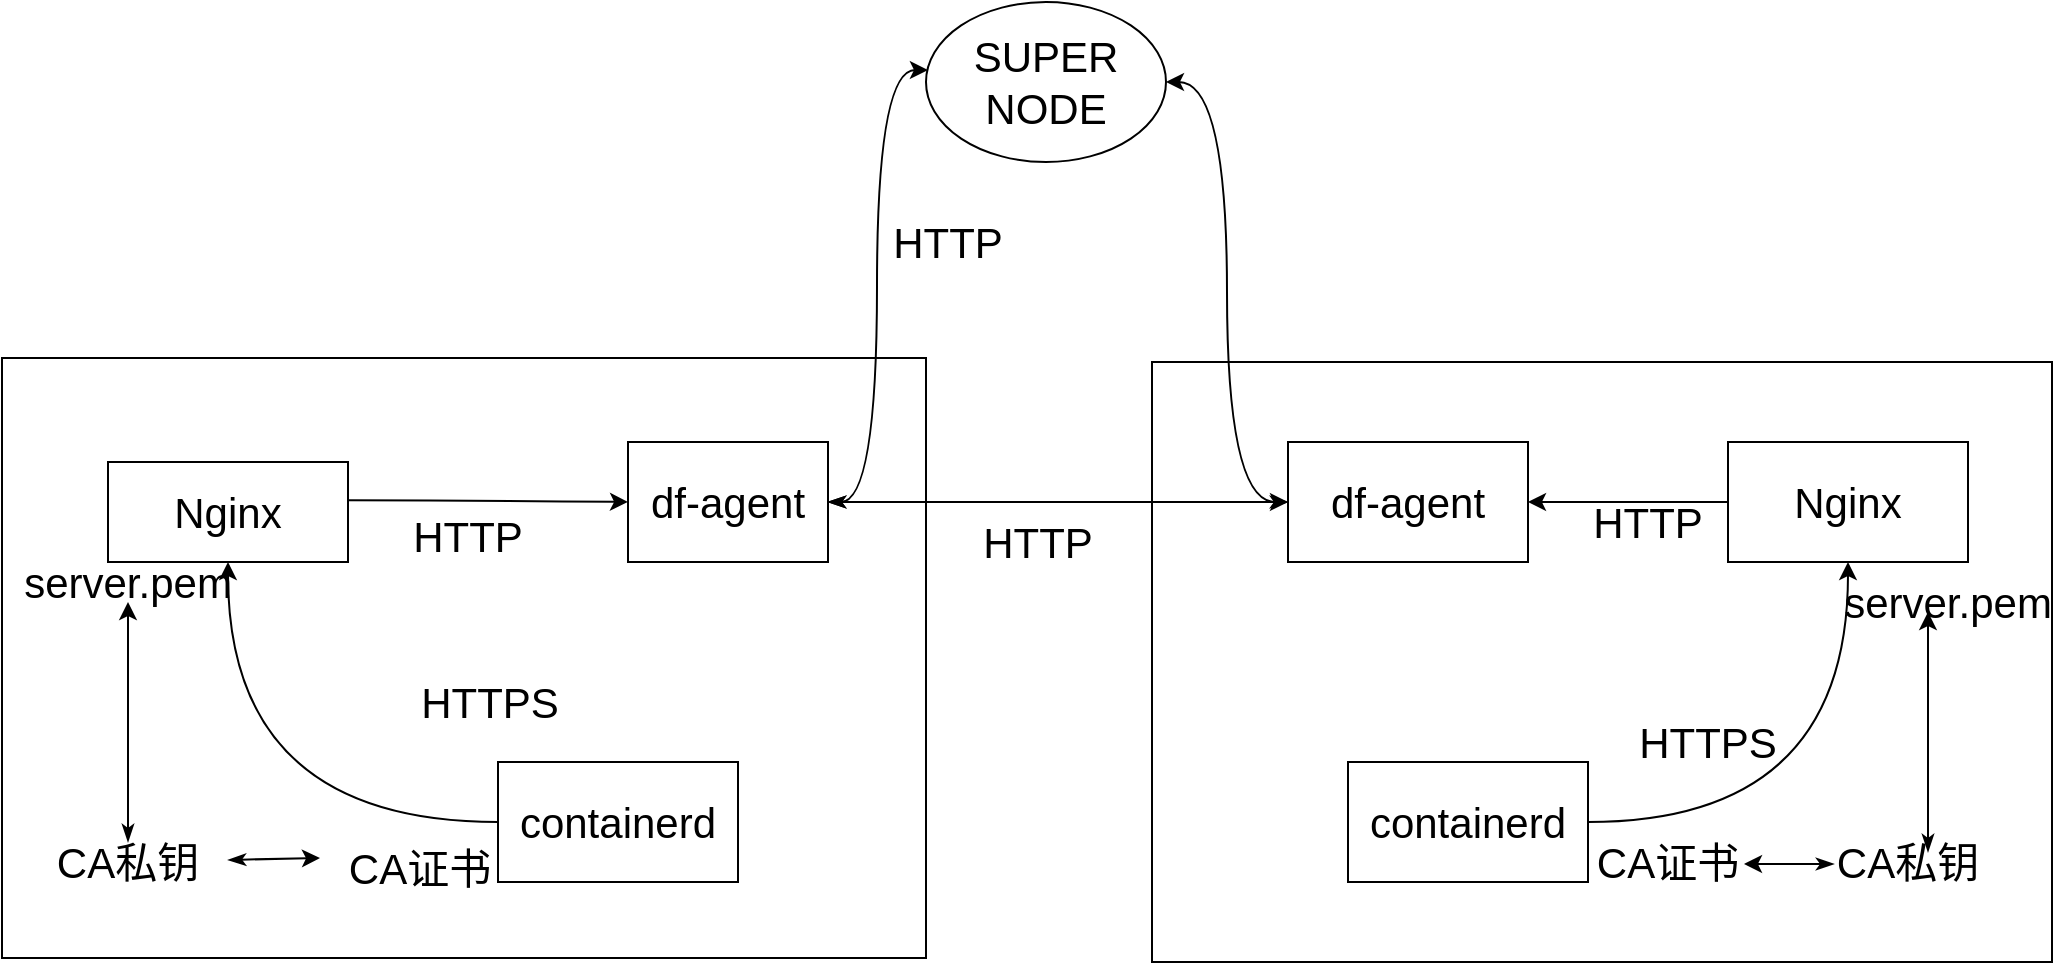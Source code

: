 <mxfile version="14.4.2" type="github"><diagram id="R01wft158vbQmm74aDQF" name="Page-1"><mxGraphModel dx="1298" dy="866" grid="0" gridSize="10" guides="1" tooltips="1" connect="1" arrows="1" fold="1" page="1" pageScale="1" pageWidth="1169" pageHeight="1654" math="0" shadow="0"><root><mxCell id="0"/><mxCell id="1" parent="0"/><mxCell id="eTNIorQroeMTjOkEpIiX-3" value="" style="rounded=0;whiteSpace=wrap;html=1;fontSize=21;" parent="1" vertex="1"><mxGeometry x="662" y="290" width="450" height="300" as="geometry"/></mxCell><mxCell id="eTNIorQroeMTjOkEpIiX-9" style="edgeStyle=orthogonalEdgeStyle;rounded=0;orthogonalLoop=1;jettySize=auto;html=1;curved=1;fontSize=21;" parent="1" source="eTNIorQroeMTjOkEpIiX-1" target="eTNIorQroeMTjOkEpIiX-2" edge="1"><mxGeometry relative="1" as="geometry"/></mxCell><mxCell id="eTNIorQroeMTjOkEpIiX-1" value="containerd" style="rounded=0;whiteSpace=wrap;html=1;fontSize=21;" parent="1" vertex="1"><mxGeometry x="760" y="490" width="120" height="60" as="geometry"/></mxCell><mxCell id="eTNIorQroeMTjOkEpIiX-12" style="edgeStyle=orthogonalEdgeStyle;curved=1;rounded=0;orthogonalLoop=1;jettySize=auto;html=1;exitX=0;exitY=0.5;exitDx=0;exitDy=0;entryX=1;entryY=0.5;entryDx=0;entryDy=0;fontSize=21;" parent="1" source="eTNIorQroeMTjOkEpIiX-2" target="eTNIorQroeMTjOkEpIiX-6" edge="1"><mxGeometry relative="1" as="geometry"/></mxCell><mxCell id="eTNIorQroeMTjOkEpIiX-2" value="Nginx" style="rounded=0;whiteSpace=wrap;html=1;fontSize=21;" parent="1" vertex="1"><mxGeometry x="950" y="330" width="120" height="60" as="geometry"/></mxCell><mxCell id="eTNIorQroeMTjOkEpIiX-4" style="edgeStyle=orthogonalEdgeStyle;rounded=0;orthogonalLoop=1;jettySize=auto;html=1;exitX=0.5;exitY=1;exitDx=0;exitDy=0;fontSize=21;" parent="1" source="eTNIorQroeMTjOkEpIiX-2" target="eTNIorQroeMTjOkEpIiX-2" edge="1"><mxGeometry relative="1" as="geometry"/></mxCell><mxCell id="eTNIorQroeMTjOkEpIiX-5" style="edgeStyle=orthogonalEdgeStyle;rounded=0;orthogonalLoop=1;jettySize=auto;html=1;exitX=0.5;exitY=1;exitDx=0;exitDy=0;fontSize=21;" parent="1" edge="1"><mxGeometry relative="1" as="geometry"><mxPoint x="1010" y="460" as="sourcePoint"/><mxPoint x="1010" y="460" as="targetPoint"/></mxGeometry></mxCell><mxCell id="eTNIorQroeMTjOkEpIiX-26" style="edgeStyle=orthogonalEdgeStyle;curved=1;rounded=0;orthogonalLoop=1;jettySize=auto;html=1;entryX=1;entryY=0.5;entryDx=0;entryDy=0;startArrow=classicThin;startFill=1;fontSize=21;" parent="1" source="eTNIorQroeMTjOkEpIiX-6" target="eTNIorQroeMTjOkEpIiX-25" edge="1"><mxGeometry relative="1" as="geometry"/></mxCell><mxCell id="eTNIorQroeMTjOkEpIiX-6" value="df-agent" style="rounded=0;whiteSpace=wrap;html=1;fontSize=21;" parent="1" vertex="1"><mxGeometry x="730" y="330" width="120" height="60" as="geometry"/></mxCell><mxCell id="eTNIorQroeMTjOkEpIiX-10" value="HTTPS" style="text;html=1;strokeColor=none;fillColor=none;align=center;verticalAlign=middle;whiteSpace=wrap;rounded=0;fontSize=21;" parent="1" vertex="1"><mxGeometry x="920" y="470" width="40" height="20" as="geometry"/></mxCell><mxCell id="eTNIorQroeMTjOkEpIiX-13" value="HTTP" style="text;html=1;strokeColor=none;fillColor=none;align=center;verticalAlign=middle;whiteSpace=wrap;rounded=0;fontSize=21;" parent="1" vertex="1"><mxGeometry x="890" y="360" width="40" height="20" as="geometry"/></mxCell><mxCell id="eTNIorQroeMTjOkEpIiX-14" value="" style="rounded=0;whiteSpace=wrap;html=1;fontSize=21;" parent="1" vertex="1"><mxGeometry x="87" y="288" width="462" height="300" as="geometry"/></mxCell><mxCell id="eTNIorQroeMTjOkEpIiX-15" style="edgeStyle=orthogonalEdgeStyle;rounded=0;orthogonalLoop=1;jettySize=auto;html=1;curved=1;exitX=0;exitY=0.5;exitDx=0;exitDy=0;fontSize=21;" parent="1" source="eTNIorQroeMTjOkEpIiX-16" target="eTNIorQroeMTjOkEpIiX-18" edge="1"><mxGeometry relative="1" as="geometry"/></mxCell><mxCell id="eTNIorQroeMTjOkEpIiX-16" value="containerd" style="rounded=0;whiteSpace=wrap;html=1;fontSize=21;" parent="1" vertex="1"><mxGeometry x="335" y="490" width="120" height="60" as="geometry"/></mxCell><mxCell id="eTNIorQroeMTjOkEpIiX-17" style="edgeStyle=orthogonalEdgeStyle;curved=1;rounded=0;orthogonalLoop=1;jettySize=auto;html=1;exitX=0.992;exitY=0.383;exitDx=0;exitDy=0;entryX=0;entryY=0.5;entryDx=0;entryDy=0;exitPerimeter=0;fontSize=21;" parent="1" source="eTNIorQroeMTjOkEpIiX-18" target="eTNIorQroeMTjOkEpIiX-21" edge="1"><mxGeometry relative="1" as="geometry"/></mxCell><mxCell id="eTNIorQroeMTjOkEpIiX-18" value="Nginx" style="rounded=0;whiteSpace=wrap;html=1;fontSize=21;" parent="1" vertex="1"><mxGeometry x="140" y="340" width="120" height="50" as="geometry"/></mxCell><mxCell id="eTNIorQroeMTjOkEpIiX-19" style="edgeStyle=orthogonalEdgeStyle;rounded=0;orthogonalLoop=1;jettySize=auto;html=1;exitX=0.5;exitY=1;exitDx=0;exitDy=0;fontSize=21;" parent="1" source="eTNIorQroeMTjOkEpIiX-18" target="eTNIorQroeMTjOkEpIiX-18" edge="1"><mxGeometry relative="1" as="geometry"/></mxCell><mxCell id="eTNIorQroeMTjOkEpIiX-20" style="edgeStyle=orthogonalEdgeStyle;rounded=0;orthogonalLoop=1;jettySize=auto;html=1;exitX=0.5;exitY=1;exitDx=0;exitDy=0;fontSize=21;" parent="1" edge="1"><mxGeometry relative="1" as="geometry"><mxPoint x="505" y="460" as="sourcePoint"/><mxPoint x="505" y="460" as="targetPoint"/></mxGeometry></mxCell><mxCell id="eTNIorQroeMTjOkEpIiX-24" style="edgeStyle=orthogonalEdgeStyle;curved=1;rounded=0;orthogonalLoop=1;jettySize=auto;html=1;entryX=0;entryY=0.5;entryDx=0;entryDy=0;startArrow=classicThin;startFill=1;fontSize=21;" parent="1" source="eTNIorQroeMTjOkEpIiX-21" target="eTNIorQroeMTjOkEpIiX-6" edge="1"><mxGeometry relative="1" as="geometry"/></mxCell><mxCell id="eTNIorQroeMTjOkEpIiX-27" style="edgeStyle=orthogonalEdgeStyle;curved=1;rounded=0;orthogonalLoop=1;jettySize=auto;html=1;entryX=0.008;entryY=0.425;entryDx=0;entryDy=0;entryPerimeter=0;startArrow=classicThin;startFill=1;fontSize=21;" parent="1" source="eTNIorQroeMTjOkEpIiX-21" target="eTNIorQroeMTjOkEpIiX-25" edge="1"><mxGeometry relative="1" as="geometry"/></mxCell><mxCell id="eTNIorQroeMTjOkEpIiX-21" value="df-agent" style="rounded=0;whiteSpace=wrap;html=1;fontSize=21;" parent="1" vertex="1"><mxGeometry x="400" y="330" width="100" height="60" as="geometry"/></mxCell><mxCell id="eTNIorQroeMTjOkEpIiX-22" value="HTTPS" style="text;html=1;strokeColor=none;fillColor=none;align=center;verticalAlign=middle;whiteSpace=wrap;rounded=0;fontSize=21;" parent="1" vertex="1"><mxGeometry x="311" y="450" width="40" height="20" as="geometry"/></mxCell><mxCell id="eTNIorQroeMTjOkEpIiX-23" value="HTTP" style="text;html=1;strokeColor=none;fillColor=none;align=center;verticalAlign=middle;whiteSpace=wrap;rounded=0;fontSize=21;" parent="1" vertex="1"><mxGeometry x="300" y="367" width="40" height="20" as="geometry"/></mxCell><mxCell id="eTNIorQroeMTjOkEpIiX-25" value="SUPER NODE" style="ellipse;whiteSpace=wrap;html=1;fontSize=21;" parent="1" vertex="1"><mxGeometry x="549" y="110" width="120" height="80" as="geometry"/></mxCell><mxCell id="eTNIorQroeMTjOkEpIiX-28" value="HTTP" style="text;html=1;strokeColor=none;fillColor=none;align=center;verticalAlign=middle;whiteSpace=wrap;rounded=0;fontSize=21;" parent="1" vertex="1"><mxGeometry x="540" y="220" width="40" height="20" as="geometry"/></mxCell><mxCell id="eTNIorQroeMTjOkEpIiX-29" value="HTTP" style="text;html=1;strokeColor=none;fillColor=none;align=center;verticalAlign=middle;whiteSpace=wrap;rounded=0;fontSize=21;" parent="1" vertex="1"><mxGeometry x="585" y="370" width="40" height="20" as="geometry"/></mxCell><mxCell id="eTNIorQroeMTjOkEpIiX-34" style="edgeStyle=none;rounded=0;orthogonalLoop=1;jettySize=auto;html=1;entryX=0.5;entryY=1;entryDx=0;entryDy=0;startArrow=classicThin;startFill=1;exitX=0.5;exitY=0;exitDx=0;exitDy=0;fontSize=21;" parent="1" source="eTNIorQroeMTjOkEpIiX-37" target="eTNIorQroeMTjOkEpIiX-32" edge="1"><mxGeometry relative="1" as="geometry"/></mxCell><mxCell id="eTNIorQroeMTjOkEpIiX-30" value="CA证书" style="text;html=1;strokeColor=none;fillColor=none;align=center;verticalAlign=middle;whiteSpace=wrap;rounded=0;fontSize=21;" parent="1" vertex="1"><mxGeometry x="246" y="533" width="100" height="20" as="geometry"/></mxCell><mxCell id="eTNIorQroeMTjOkEpIiX-31" value="CA证书" style="text;html=1;strokeColor=none;fillColor=none;align=center;verticalAlign=middle;whiteSpace=wrap;rounded=0;fontSize=21;" parent="1" vertex="1"><mxGeometry x="870" y="530" width="100" height="20" as="geometry"/></mxCell><mxCell id="eTNIorQroeMTjOkEpIiX-32" value="server.pem" style="text;html=1;strokeColor=none;fillColor=none;align=center;verticalAlign=middle;whiteSpace=wrap;rounded=0;fontSize=21;" parent="1" vertex="1"><mxGeometry x="100" y="390" width="100" height="20" as="geometry"/></mxCell><mxCell id="eTNIorQroeMTjOkEpIiX-36" value="server.pem" style="text;html=1;strokeColor=none;fillColor=none;align=center;verticalAlign=middle;whiteSpace=wrap;rounded=0;fontSize=21;" parent="1" vertex="1"><mxGeometry x="1010" y="400" width="100" height="20" as="geometry"/></mxCell><mxCell id="eTNIorQroeMTjOkEpIiX-37" value="CA私钥" style="text;html=1;strokeColor=none;fillColor=none;align=center;verticalAlign=middle;whiteSpace=wrap;rounded=0;fontSize=21;" parent="1" vertex="1"><mxGeometry x="100" y="530" width="100" height="20" as="geometry"/></mxCell><mxCell id="eTNIorQroeMTjOkEpIiX-38" value="CA私钥" style="text;html=1;strokeColor=none;fillColor=none;align=center;verticalAlign=middle;whiteSpace=wrap;rounded=0;fontSize=21;" parent="1" vertex="1"><mxGeometry x="990" y="530" width="100" height="20" as="geometry"/></mxCell><mxCell id="eTNIorQroeMTjOkEpIiX-39" style="edgeStyle=none;rounded=0;orthogonalLoop=1;jettySize=auto;html=1;entryX=0.5;entryY=1;entryDx=0;entryDy=0;startArrow=classicThin;startFill=1;exitX=0.5;exitY=0;exitDx=0;exitDy=0;fontSize=21;" parent="1" edge="1"><mxGeometry relative="1" as="geometry"><mxPoint x="1050" y="535" as="sourcePoint"/><mxPoint x="1050" y="415" as="targetPoint"/></mxGeometry></mxCell><mxCell id="eTNIorQroeMTjOkEpIiX-40" style="edgeStyle=none;rounded=0;orthogonalLoop=1;jettySize=auto;html=1;startArrow=classicThin;startFill=1;fontSize=21;entryX=0;entryY=0.25;entryDx=0;entryDy=0;" parent="1" source="eTNIorQroeMTjOkEpIiX-37" target="eTNIorQroeMTjOkEpIiX-30" edge="1"><mxGeometry relative="1" as="geometry"><mxPoint x="205" y="539.5" as="sourcePoint"/><mxPoint x="235" y="539.5" as="targetPoint"/></mxGeometry></mxCell><mxCell id="eTNIorQroeMTjOkEpIiX-41" style="edgeStyle=none;rounded=0;orthogonalLoop=1;jettySize=auto;html=1;startArrow=classicThin;startFill=1;fontSize=21;" parent="1" edge="1"><mxGeometry relative="1" as="geometry"><mxPoint x="1003" y="541" as="sourcePoint"/><mxPoint x="958" y="541" as="targetPoint"/></mxGeometry></mxCell></root></mxGraphModel></diagram></mxfile>